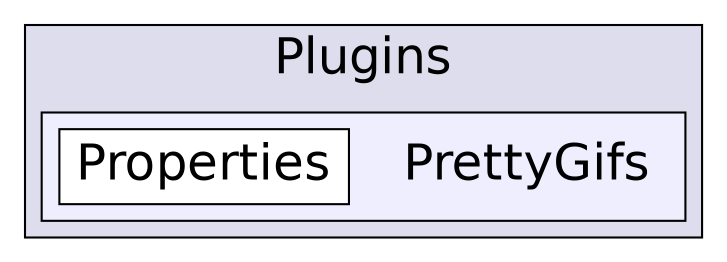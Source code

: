 digraph "C:/Users/nathanael/Documents/resizer/Plugins/PrettyGifs" {
  compound=true
  node [ fontsize="24", fontname="Helvetica"];
  edge [ labelfontsize="24", labelfontname="Helvetica"];
  subgraph clusterdir_0b4eaef40a1fe20bedafe9e8e719ce66 {
    graph [ bgcolor="#ddddee", pencolor="black", label="Plugins" fontname="Helvetica", fontsize="24", URL="dir_0b4eaef40a1fe20bedafe9e8e719ce66.html"]
  subgraph clusterdir_3223ed18d96cdf4a78d62d6b8f6f7ab4 {
    graph [ bgcolor="#eeeeff", pencolor="black", label="" URL="dir_3223ed18d96cdf4a78d62d6b8f6f7ab4.html"];
    dir_3223ed18d96cdf4a78d62d6b8f6f7ab4 [shape=plaintext label="PrettyGifs"];
    dir_d905a45e1687d24e0a60aaefaff2952e [shape=box label="Properties" color="black" fillcolor="white" style="filled" URL="dir_d905a45e1687d24e0a60aaefaff2952e.html"];
  }
  }
}
